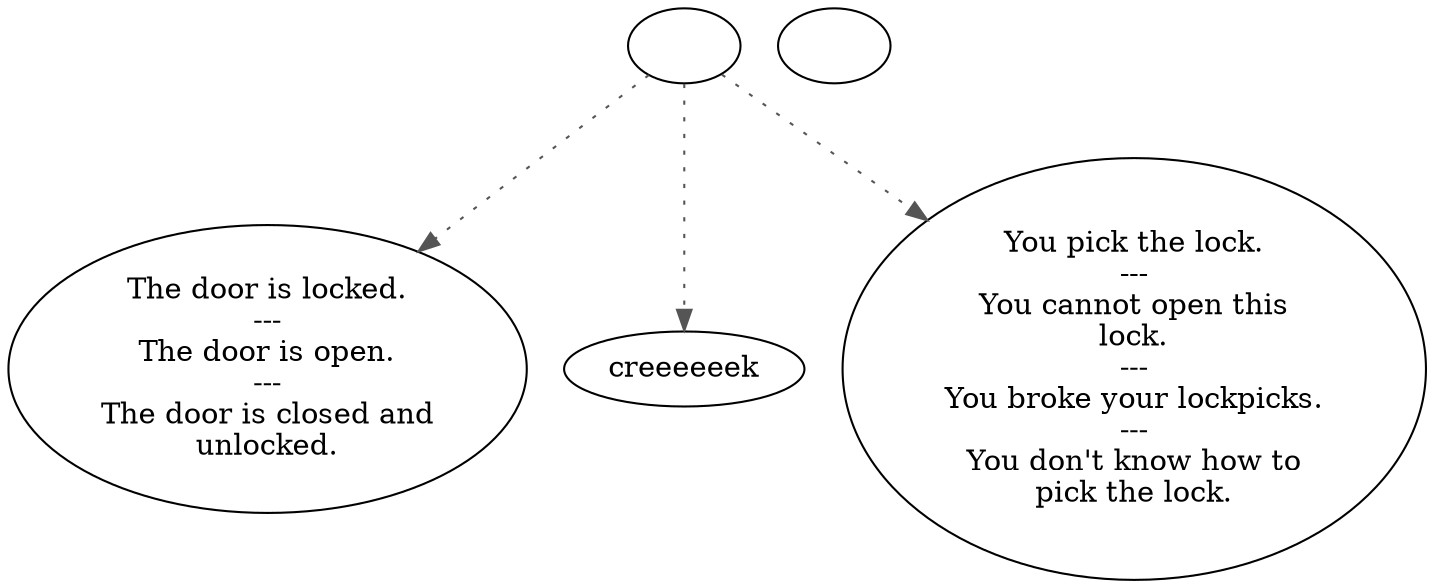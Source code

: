 digraph SETDOOR1 {
  "start" [style=filled       fillcolor="#FFFFFF"       color="#000000"]
  "start" -> "see_stuff" [style=dotted color="#555555"]
  "start" -> "do_stuff" [style=dotted color="#555555"]
  "start" -> "do_skill" [style=dotted color="#555555"]
  "start" [label=""]
  "do_stuff" [style=filled       fillcolor="#FFFFFF"       color="#000000"]
  "do_stuff" [label="creeeeeek"]
  "do_skill" [style=filled       fillcolor="#FFFFFF"       color="#000000"]
  "do_skill" [label="You pick the lock.\n---\nYou cannot open this\nlock.\n---\nYou broke your lockpicks.\n---\nYou don't know how to\npick the lock."]
  "see_stuff" [style=filled       fillcolor="#FFFFFF"       color="#000000"]
  "see_stuff" [label="The door is locked.\n---\nThe door is open.\n---\nThe door is closed and\nunlocked."]
  "doorend" [style=filled       fillcolor="#FFFFFF"       color="#000000"]
  "doorend" [label=""]
}